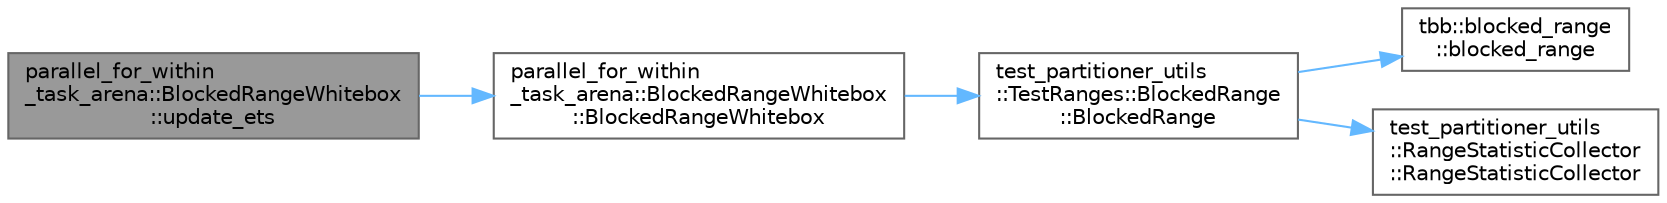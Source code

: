 digraph "parallel_for_within_task_arena::BlockedRangeWhitebox::update_ets"
{
 // LATEX_PDF_SIZE
  bgcolor="transparent";
  edge [fontname=Helvetica,fontsize=10,labelfontname=Helvetica,labelfontsize=10];
  node [fontname=Helvetica,fontsize=10,shape=box,height=0.2,width=0.4];
  rankdir="LR";
  Node1 [id="Node000001",label="parallel_for_within\l_task_arena::BlockedRangeWhitebox\l::update_ets",height=0.2,width=0.4,color="gray40", fillcolor="grey60", style="filled", fontcolor="black",tooltip=" "];
  Node1 -> Node2 [id="edge5_Node000001_Node000002",color="steelblue1",style="solid",tooltip=" "];
  Node2 [id="Node000002",label="parallel_for_within\l_task_arena::BlockedRangeWhitebox\l::BlockedRangeWhitebox",height=0.2,width=0.4,color="grey40", fillcolor="white", style="filled",URL="$classparallel__for__within__task__arena_1_1_blocked_range_whitebox.html#afaf243cda51c5cdbc2dc343082f2b089",tooltip=" "];
  Node2 -> Node3 [id="edge6_Node000002_Node000003",color="steelblue1",style="solid",tooltip=" "];
  Node3 [id="Node000003",label="test_partitioner_utils\l::TestRanges::BlockedRange\l::BlockedRange",height=0.2,width=0.4,color="grey40", fillcolor="white", style="filled",URL="$classtest__partitioner__utils_1_1_test_ranges_1_1_blocked_range.html#a99638008f0ca409a3a52cdff0130a97d",tooltip=" "];
  Node3 -> Node4 [id="edge7_Node000003_Node000004",color="steelblue1",style="solid",tooltip=" "];
  Node4 [id="Node000004",label="tbb::blocked_range\l::blocked_range",height=0.2,width=0.4,color="grey40", fillcolor="white", style="filled",URL="$classtbb_1_1blocked__range.html#a49a97576004711b7159170fcaf488e4e",tooltip="Construct range over half-open interval [begin,end), with the given grainsize."];
  Node3 -> Node5 [id="edge8_Node000003_Node000005",color="steelblue1",style="solid",tooltip=" "];
  Node5 [id="Node000005",label="test_partitioner_utils\l::RangeStatisticCollector\l::RangeStatisticCollector",height=0.2,width=0.4,color="grey40", fillcolor="white", style="filled",URL="$classtest__partitioner__utils_1_1_range_statistic_collector.html#aacc75fe8ff6656f3c8d958b0ee2e17cf",tooltip=" "];
}
